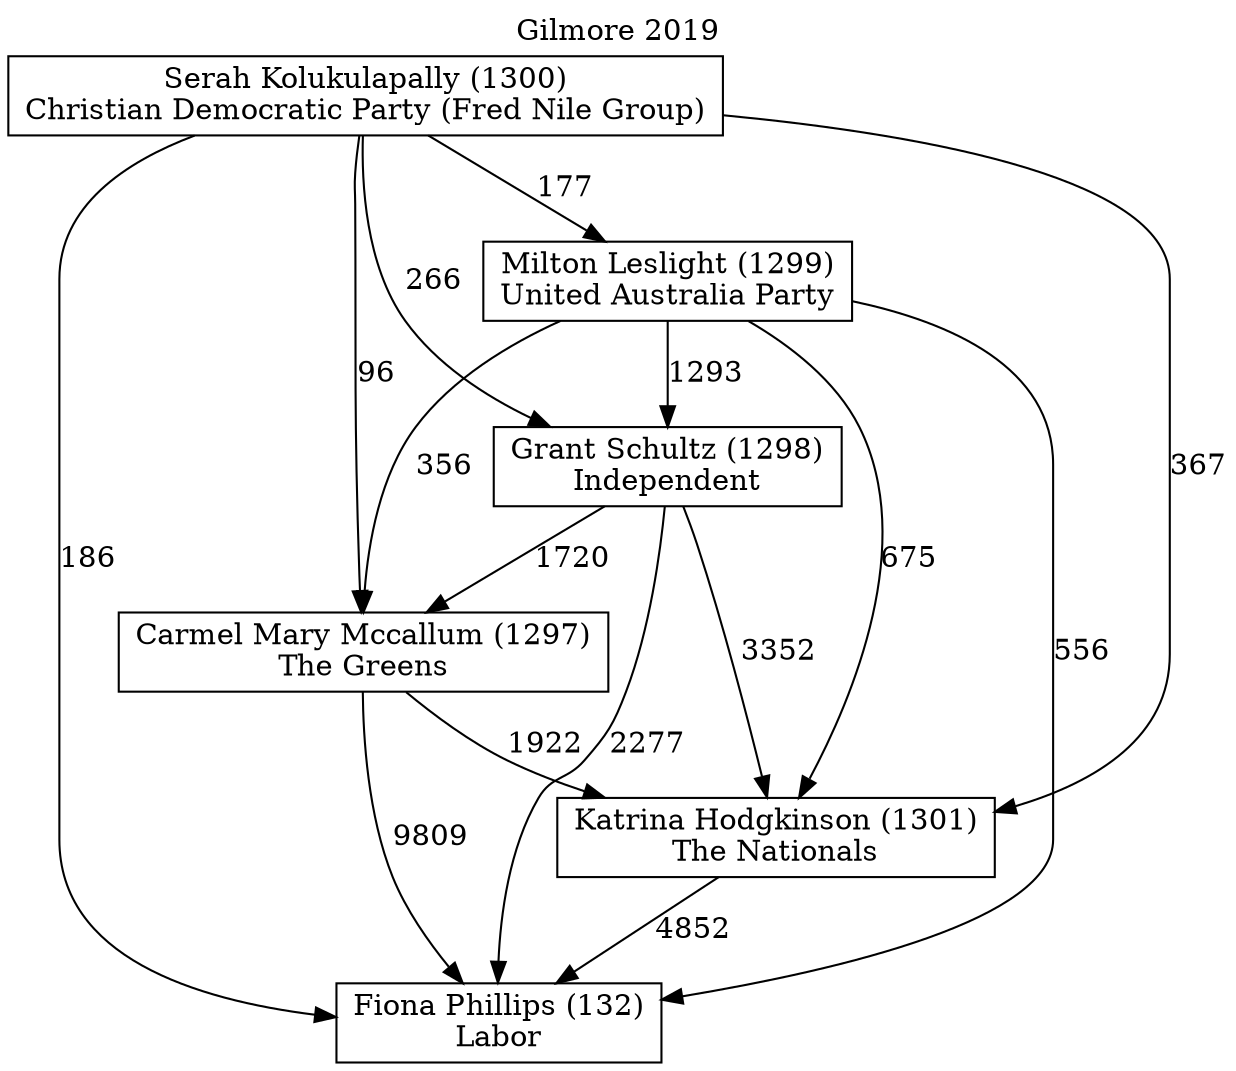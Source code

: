 // House preference flow
digraph "Fiona Phillips (132)_Gilmore_2019" {
	graph [label="Gilmore 2019" labelloc=t mclimit=10]
	node [shape=box]
	"Carmel Mary Mccallum (1297)" [label="Carmel Mary Mccallum (1297)
The Greens"]
	"Fiona Phillips (132)" [label="Fiona Phillips (132)
Labor"]
	"Grant Schultz (1298)" [label="Grant Schultz (1298)
Independent"]
	"Katrina Hodgkinson (1301)" [label="Katrina Hodgkinson (1301)
The Nationals"]
	"Milton Leslight (1299)" [label="Milton Leslight (1299)
United Australia Party"]
	"Serah Kolukulapally (1300)" [label="Serah Kolukulapally (1300)
Christian Democratic Party (Fred Nile Group)"]
	"Carmel Mary Mccallum (1297)" -> "Fiona Phillips (132)" [label=9809]
	"Carmel Mary Mccallum (1297)" -> "Katrina Hodgkinson (1301)" [label=1922]
	"Grant Schultz (1298)" -> "Carmel Mary Mccallum (1297)" [label=1720]
	"Grant Schultz (1298)" -> "Fiona Phillips (132)" [label=2277]
	"Grant Schultz (1298)" -> "Katrina Hodgkinson (1301)" [label=3352]
	"Katrina Hodgkinson (1301)" -> "Fiona Phillips (132)" [label=4852]
	"Milton Leslight (1299)" -> "Carmel Mary Mccallum (1297)" [label=356]
	"Milton Leslight (1299)" -> "Fiona Phillips (132)" [label=556]
	"Milton Leslight (1299)" -> "Grant Schultz (1298)" [label=1293]
	"Milton Leslight (1299)" -> "Katrina Hodgkinson (1301)" [label=675]
	"Serah Kolukulapally (1300)" -> "Carmel Mary Mccallum (1297)" [label=96]
	"Serah Kolukulapally (1300)" -> "Fiona Phillips (132)" [label=186]
	"Serah Kolukulapally (1300)" -> "Grant Schultz (1298)" [label=266]
	"Serah Kolukulapally (1300)" -> "Katrina Hodgkinson (1301)" [label=367]
	"Serah Kolukulapally (1300)" -> "Milton Leslight (1299)" [label=177]
}
